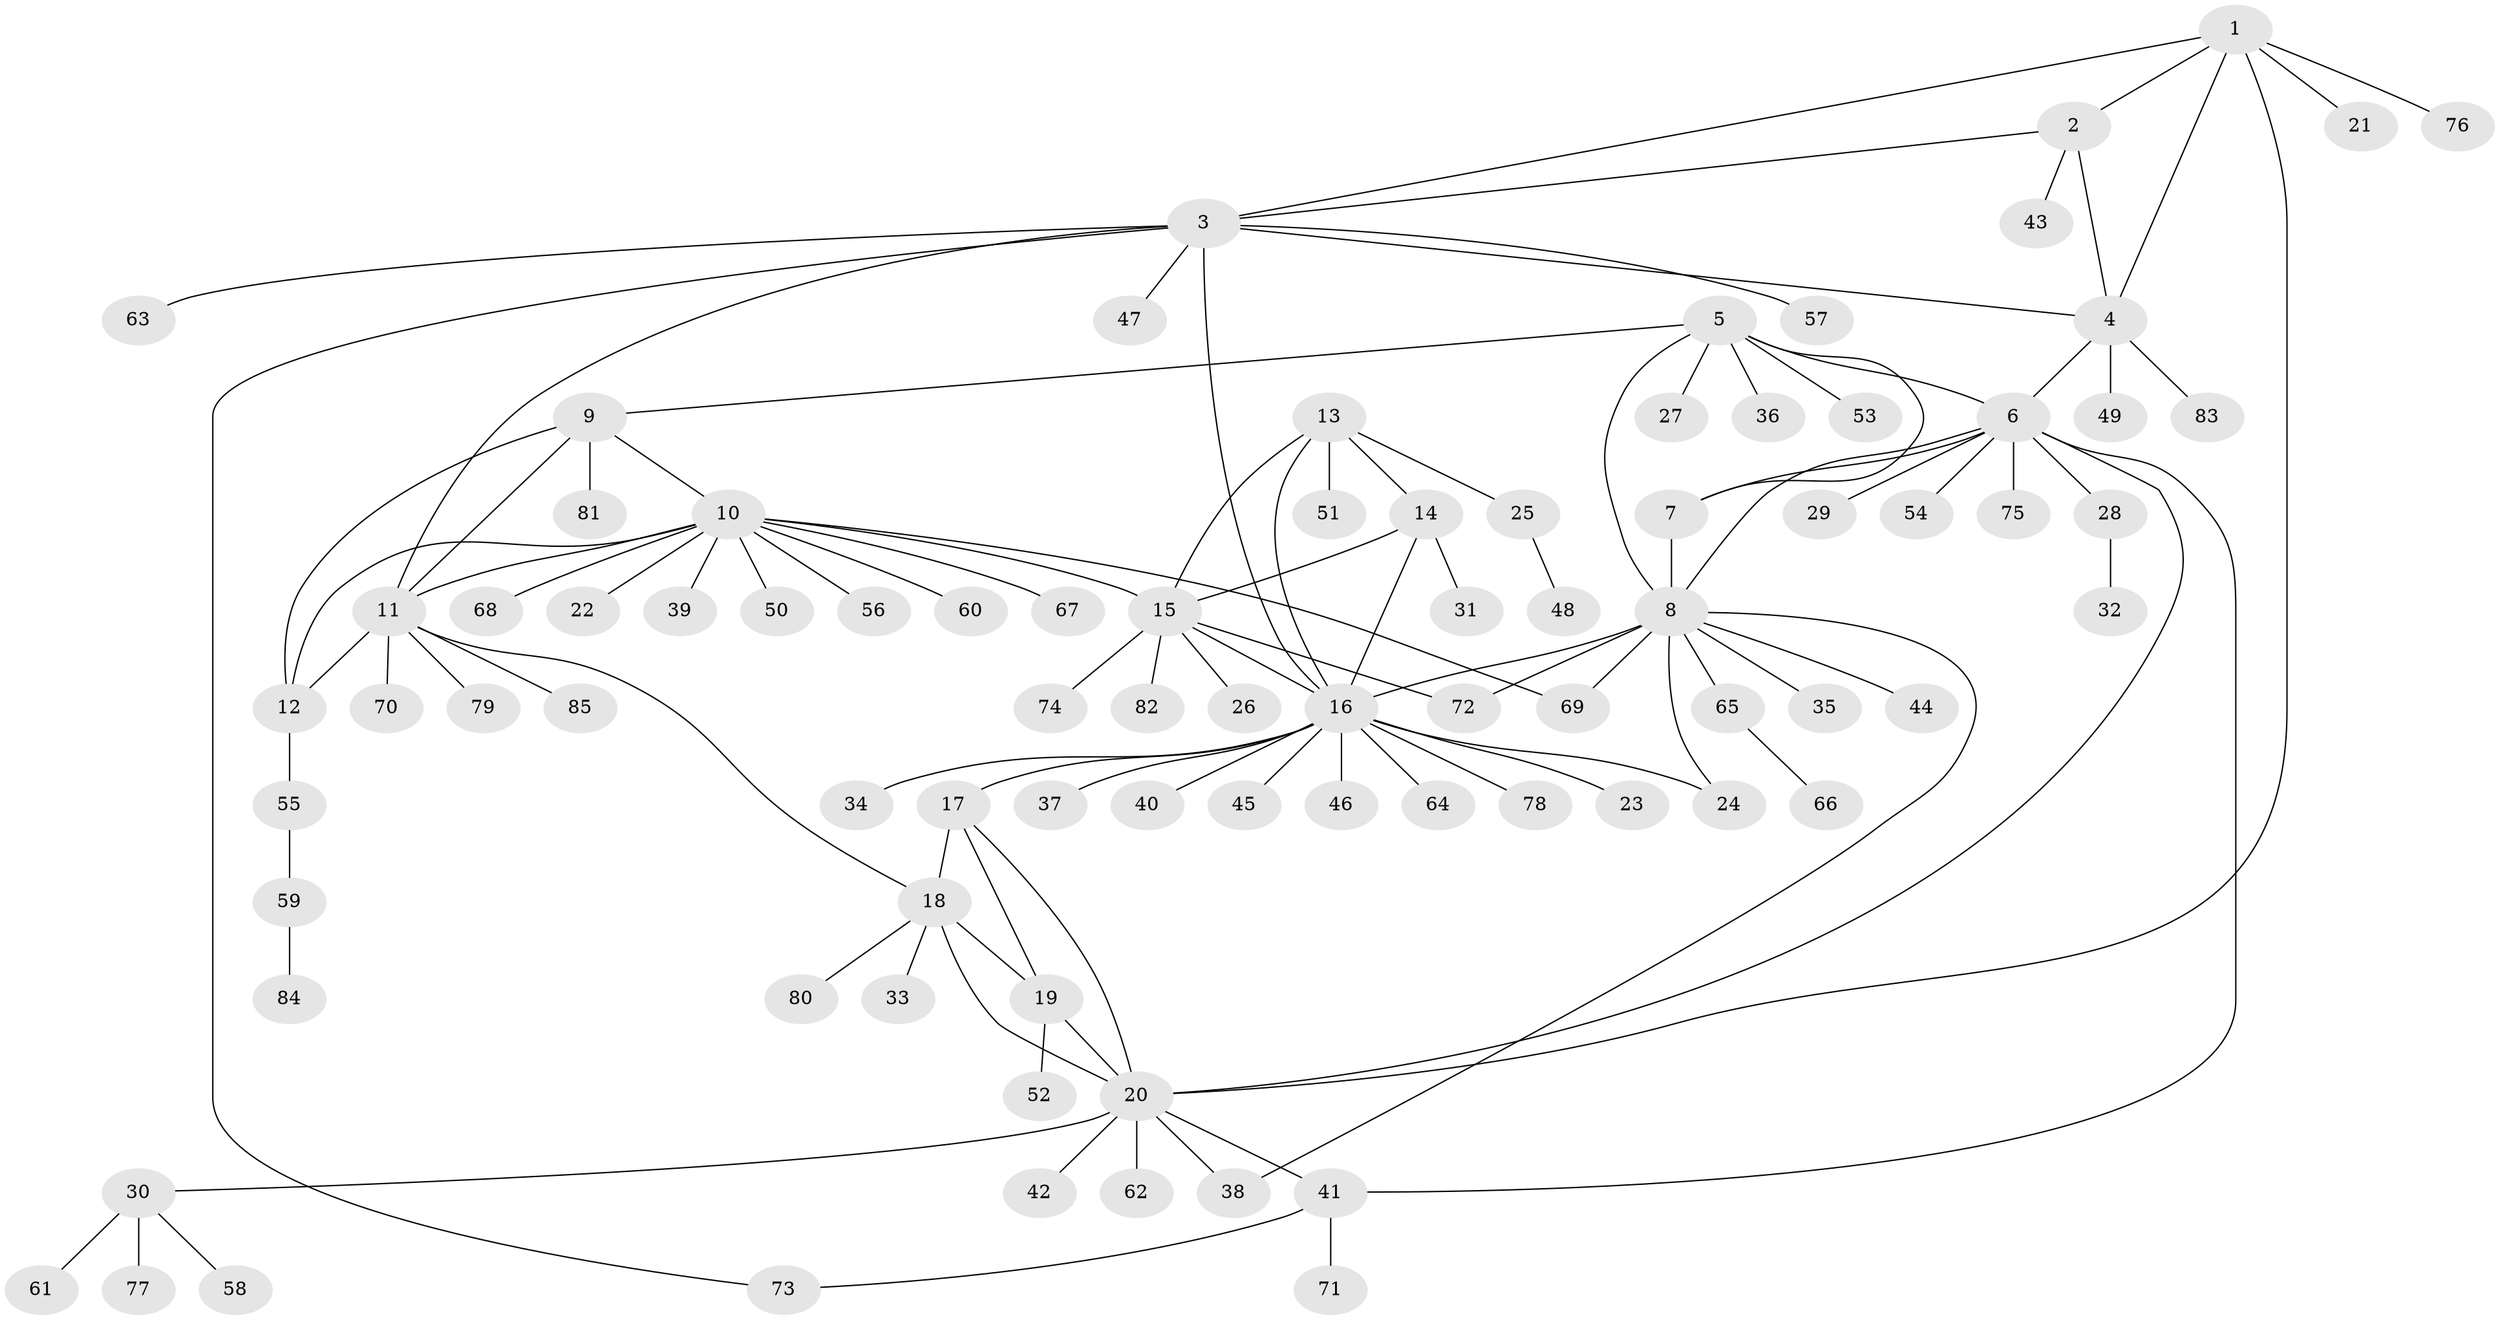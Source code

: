 // Generated by graph-tools (version 1.1) at 2025/56/03/09/25 04:56:01]
// undirected, 85 vertices, 111 edges
graph export_dot {
graph [start="1"]
  node [color=gray90,style=filled];
  1;
  2;
  3;
  4;
  5;
  6;
  7;
  8;
  9;
  10;
  11;
  12;
  13;
  14;
  15;
  16;
  17;
  18;
  19;
  20;
  21;
  22;
  23;
  24;
  25;
  26;
  27;
  28;
  29;
  30;
  31;
  32;
  33;
  34;
  35;
  36;
  37;
  38;
  39;
  40;
  41;
  42;
  43;
  44;
  45;
  46;
  47;
  48;
  49;
  50;
  51;
  52;
  53;
  54;
  55;
  56;
  57;
  58;
  59;
  60;
  61;
  62;
  63;
  64;
  65;
  66;
  67;
  68;
  69;
  70;
  71;
  72;
  73;
  74;
  75;
  76;
  77;
  78;
  79;
  80;
  81;
  82;
  83;
  84;
  85;
  1 -- 2;
  1 -- 3;
  1 -- 4;
  1 -- 20;
  1 -- 21;
  1 -- 76;
  2 -- 3;
  2 -- 4;
  2 -- 43;
  3 -- 4;
  3 -- 11;
  3 -- 16;
  3 -- 47;
  3 -- 57;
  3 -- 63;
  3 -- 73;
  4 -- 6;
  4 -- 49;
  4 -- 83;
  5 -- 6;
  5 -- 7;
  5 -- 8;
  5 -- 9;
  5 -- 27;
  5 -- 36;
  5 -- 53;
  6 -- 7;
  6 -- 8;
  6 -- 20;
  6 -- 28;
  6 -- 29;
  6 -- 41;
  6 -- 54;
  6 -- 75;
  7 -- 8;
  8 -- 16;
  8 -- 24;
  8 -- 35;
  8 -- 38;
  8 -- 44;
  8 -- 65;
  8 -- 69;
  8 -- 72;
  9 -- 10;
  9 -- 11;
  9 -- 12;
  9 -- 81;
  10 -- 11;
  10 -- 12;
  10 -- 15;
  10 -- 22;
  10 -- 39;
  10 -- 50;
  10 -- 56;
  10 -- 60;
  10 -- 67;
  10 -- 68;
  10 -- 69;
  11 -- 12;
  11 -- 18;
  11 -- 70;
  11 -- 79;
  11 -- 85;
  12 -- 55;
  13 -- 14;
  13 -- 15;
  13 -- 16;
  13 -- 25;
  13 -- 51;
  14 -- 15;
  14 -- 16;
  14 -- 31;
  15 -- 16;
  15 -- 26;
  15 -- 72;
  15 -- 74;
  15 -- 82;
  16 -- 17;
  16 -- 23;
  16 -- 24;
  16 -- 34;
  16 -- 37;
  16 -- 40;
  16 -- 45;
  16 -- 46;
  16 -- 64;
  16 -- 78;
  17 -- 18;
  17 -- 19;
  17 -- 20;
  18 -- 19;
  18 -- 20;
  18 -- 33;
  18 -- 80;
  19 -- 20;
  19 -- 52;
  20 -- 30;
  20 -- 38;
  20 -- 41;
  20 -- 42;
  20 -- 62;
  25 -- 48;
  28 -- 32;
  30 -- 58;
  30 -- 61;
  30 -- 77;
  41 -- 71;
  41 -- 73;
  55 -- 59;
  59 -- 84;
  65 -- 66;
}
